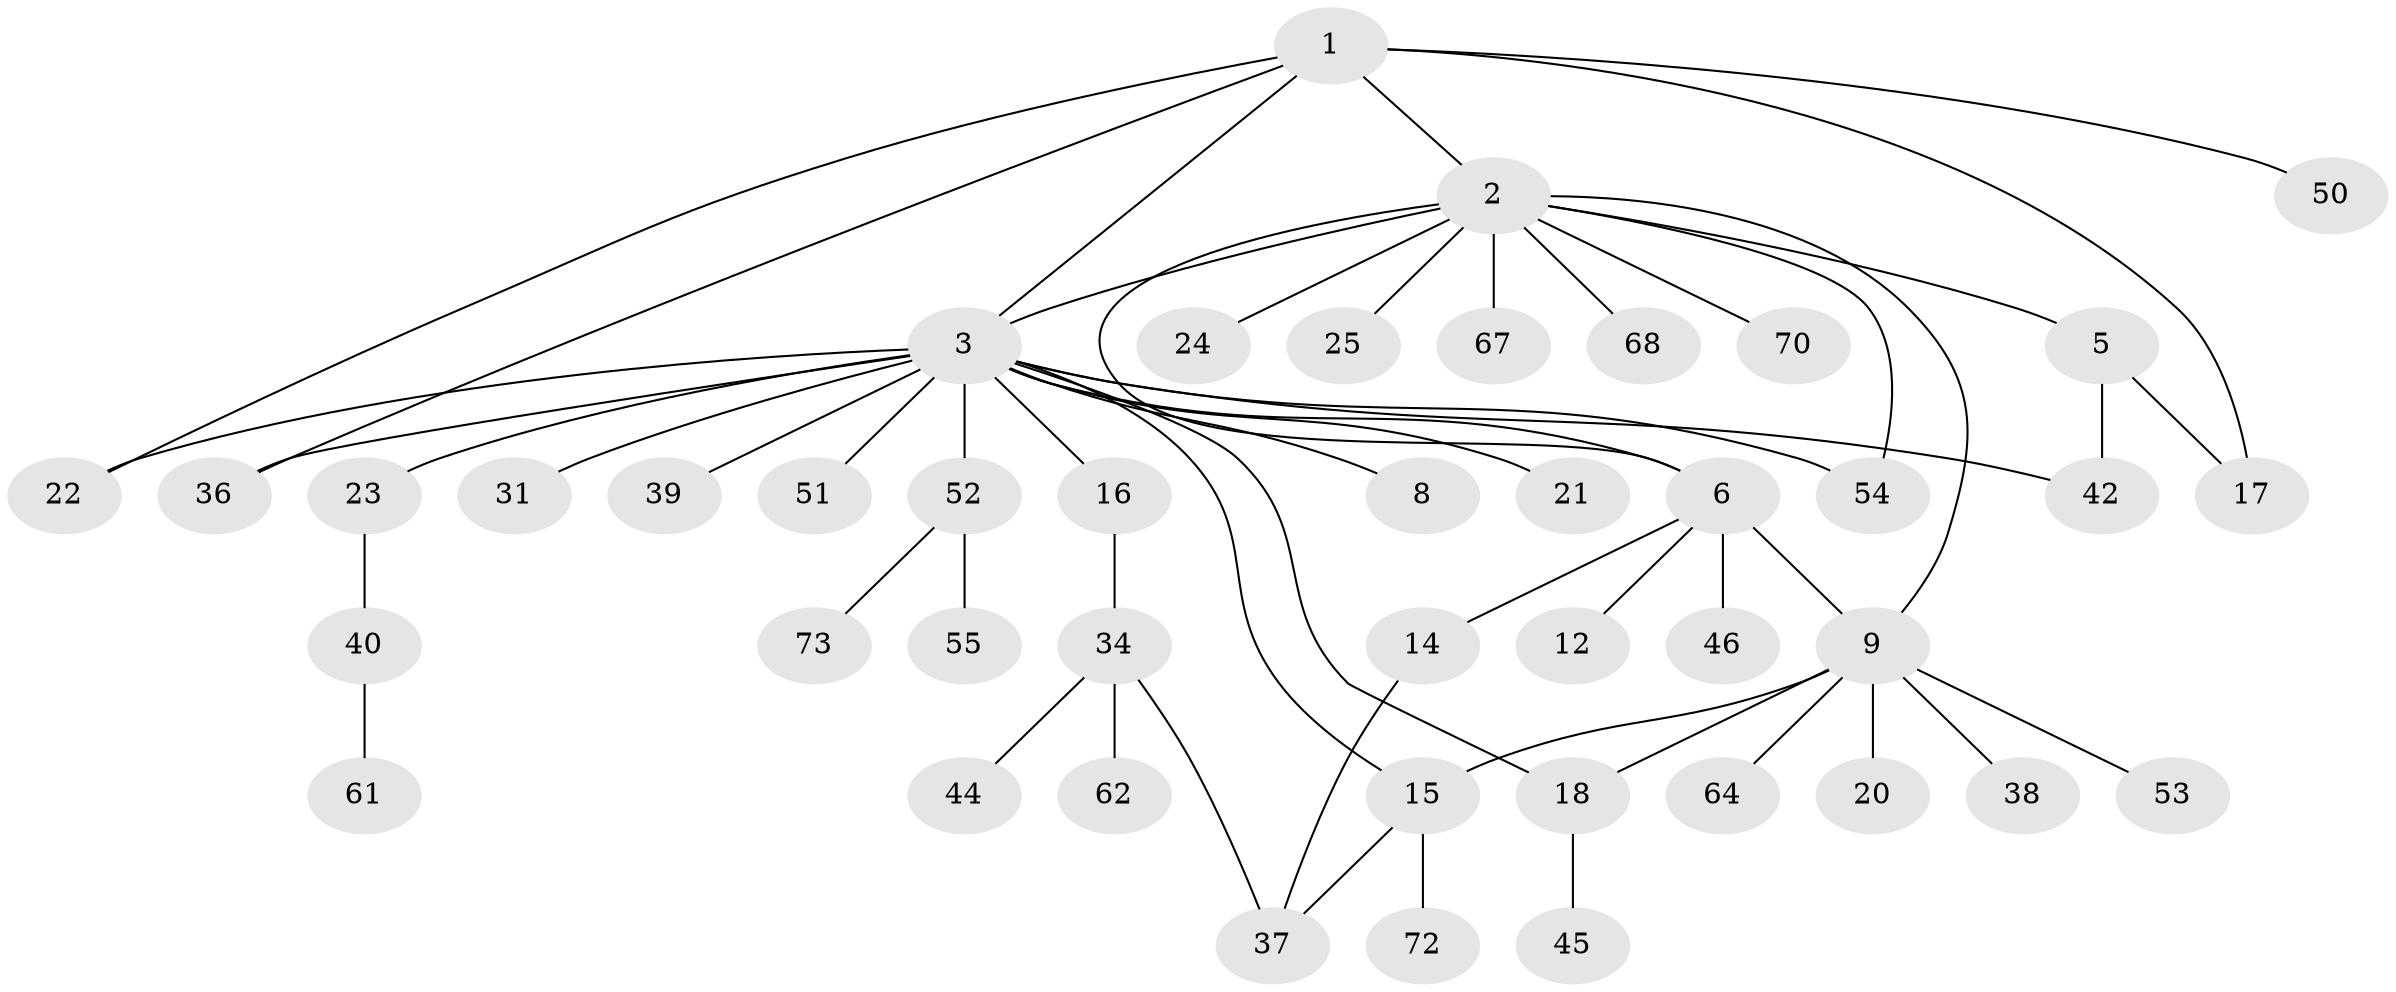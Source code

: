 // original degree distribution, {5: 0.013513513513513514, 11: 0.02702702702702703, 10: 0.013513513513513514, 3: 0.12162162162162163, 6: 0.013513513513513514, 2: 0.25675675675675674, 1: 0.44594594594594594, 7: 0.013513513513513514, 4: 0.0945945945945946}
// Generated by graph-tools (version 1.1) at 2025/18/03/04/25 18:18:04]
// undirected, 44 vertices, 55 edges
graph export_dot {
graph [start="1"]
  node [color=gray90,style=filled];
  1 [super="+7"];
  2;
  3 [super="+56+11+33+4+13+26+10+32+35"];
  5;
  6;
  8;
  9 [super="+19+29"];
  12;
  14;
  15 [super="+30+49"];
  16;
  17;
  18;
  20;
  21;
  22 [super="+66"];
  23;
  24;
  25;
  31;
  34;
  36 [super="+65"];
  37 [super="+74+47"];
  38;
  39;
  40;
  42;
  44;
  45;
  46;
  50;
  51;
  52;
  53;
  54 [super="+59"];
  55;
  61;
  62;
  64;
  67;
  68;
  70;
  72;
  73;
  1 -- 2;
  1 -- 3;
  1 -- 17;
  1 -- 22;
  1 -- 50;
  1 -- 36;
  2 -- 5;
  2 -- 6;
  2 -- 9;
  2 -- 24;
  2 -- 25;
  2 -- 67;
  2 -- 68;
  2 -- 70;
  2 -- 3;
  2 -- 54;
  3 -- 52;
  3 -- 21 [weight=2];
  3 -- 23;
  3 -- 54;
  3 -- 39;
  3 -- 6;
  3 -- 8;
  3 -- 15;
  3 -- 16;
  3 -- 18;
  3 -- 22;
  3 -- 36;
  3 -- 31;
  3 -- 51;
  3 -- 42;
  5 -- 17;
  5 -- 42;
  6 -- 12;
  6 -- 14;
  6 -- 46;
  6 -- 9;
  9 -- 18;
  9 -- 20;
  9 -- 64;
  9 -- 53;
  9 -- 38;
  9 -- 15;
  14 -- 37;
  15 -- 37;
  15 -- 72;
  16 -- 34;
  18 -- 45;
  23 -- 40;
  34 -- 44;
  34 -- 62;
  34 -- 37;
  40 -- 61;
  52 -- 55;
  52 -- 73;
}
